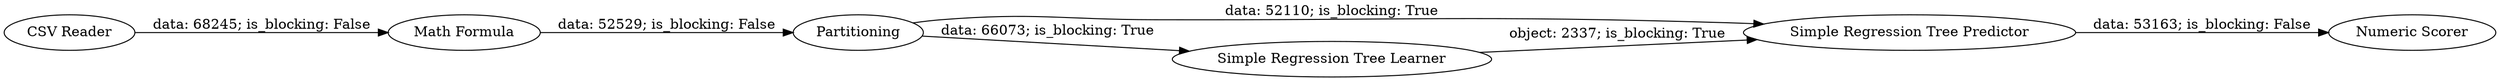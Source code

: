 digraph {
	"-6069898163221469064_1" [label="CSV Reader"]
	"-6069898163221469064_12" [label="Simple Regression Tree Predictor"]
	"-6069898163221469064_11" [label="Simple Regression Tree Learner"]
	"-6069898163221469064_14" [label="Math Formula"]
	"-6069898163221469064_3" [label=Partitioning]
	"-6069898163221469064_13" [label="Numeric Scorer"]
	"-6069898163221469064_3" -> "-6069898163221469064_11" [label="data: 66073; is_blocking: True"]
	"-6069898163221469064_12" -> "-6069898163221469064_13" [label="data: 53163; is_blocking: False"]
	"-6069898163221469064_11" -> "-6069898163221469064_12" [label="object: 2337; is_blocking: True"]
	"-6069898163221469064_1" -> "-6069898163221469064_14" [label="data: 68245; is_blocking: False"]
	"-6069898163221469064_14" -> "-6069898163221469064_3" [label="data: 52529; is_blocking: False"]
	"-6069898163221469064_3" -> "-6069898163221469064_12" [label="data: 52110; is_blocking: True"]
	rankdir=LR
}
